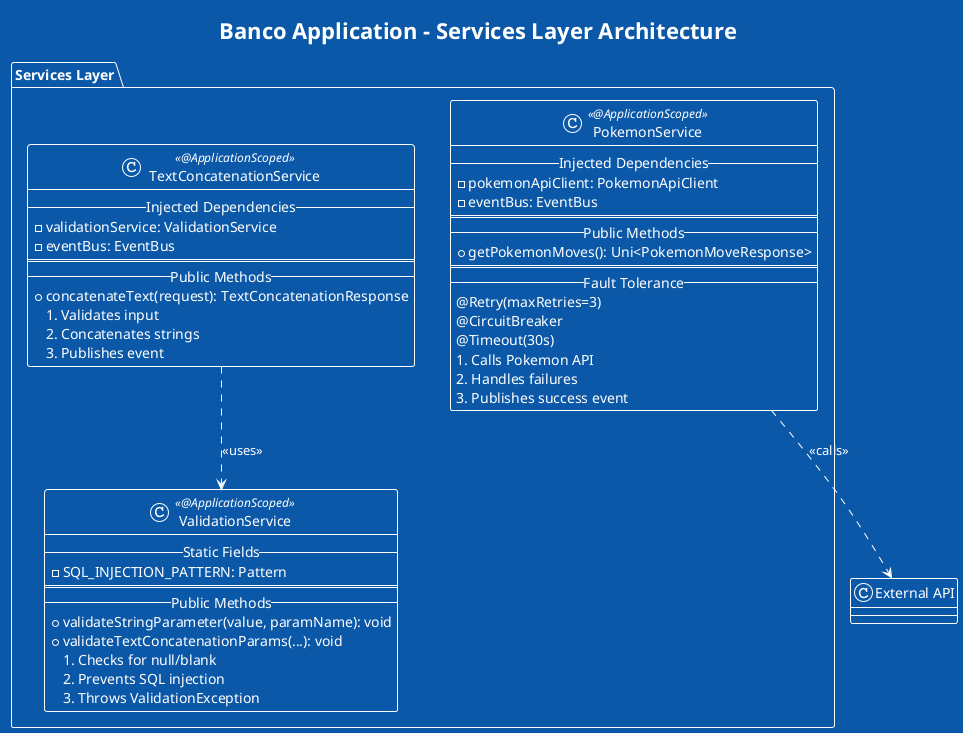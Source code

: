@startuml Services Layer - Simplified

!theme amiga
title **Banco Application - Services Layer Architecture**

package "Services Layer" {
    class PokemonService <<@ApplicationScoped>> {
        --Injected Dependencies--
        - pokemonApiClient: PokemonApiClient
        - eventBus: EventBus
        ==
        --Public Methods--
        + getPokemonMoves(): Uni<PokemonMoveResponse>
        ==
        --Fault Tolerance--
        @Retry(maxRetries=3)
        @CircuitBreaker
        @Timeout(30s)
    }

    class TextConcatenationService <<@ApplicationScoped>> {
        --Injected Dependencies--
        - validationService: ValidationService
        - eventBus: EventBus
        ==
        --Public Methods--
        + concatenateText(request): TextConcatenationResponse
    }

    class ValidationService <<@ApplicationScoped>> {
        --Static Fields--
        - SQL_INJECTION_PATTERN: Pattern
        ==
        --Public Methods--
        + validateStringParameter(value, paramName): void
        + validateTextConcatenationParams(...): void
    }
}

' Service Dependencies
TextConcatenationService ..> ValidationService : <<uses>>
PokemonService ..> "External API" : <<calls>>

' Flow annotations
TextConcatenationService : 1. Validates input
TextConcatenationService : 2. Concatenates strings
TextConcatenationService : 3. Publishes event

PokemonService : 1. Calls Pokemon API
PokemonService : 2. Handles failures
PokemonService : 3. Publishes success event

ValidationService : 1. Checks for null/blank
ValidationService : 2. Prevents SQL injection
ValidationService : 3. Throws ValidationException

@enduml